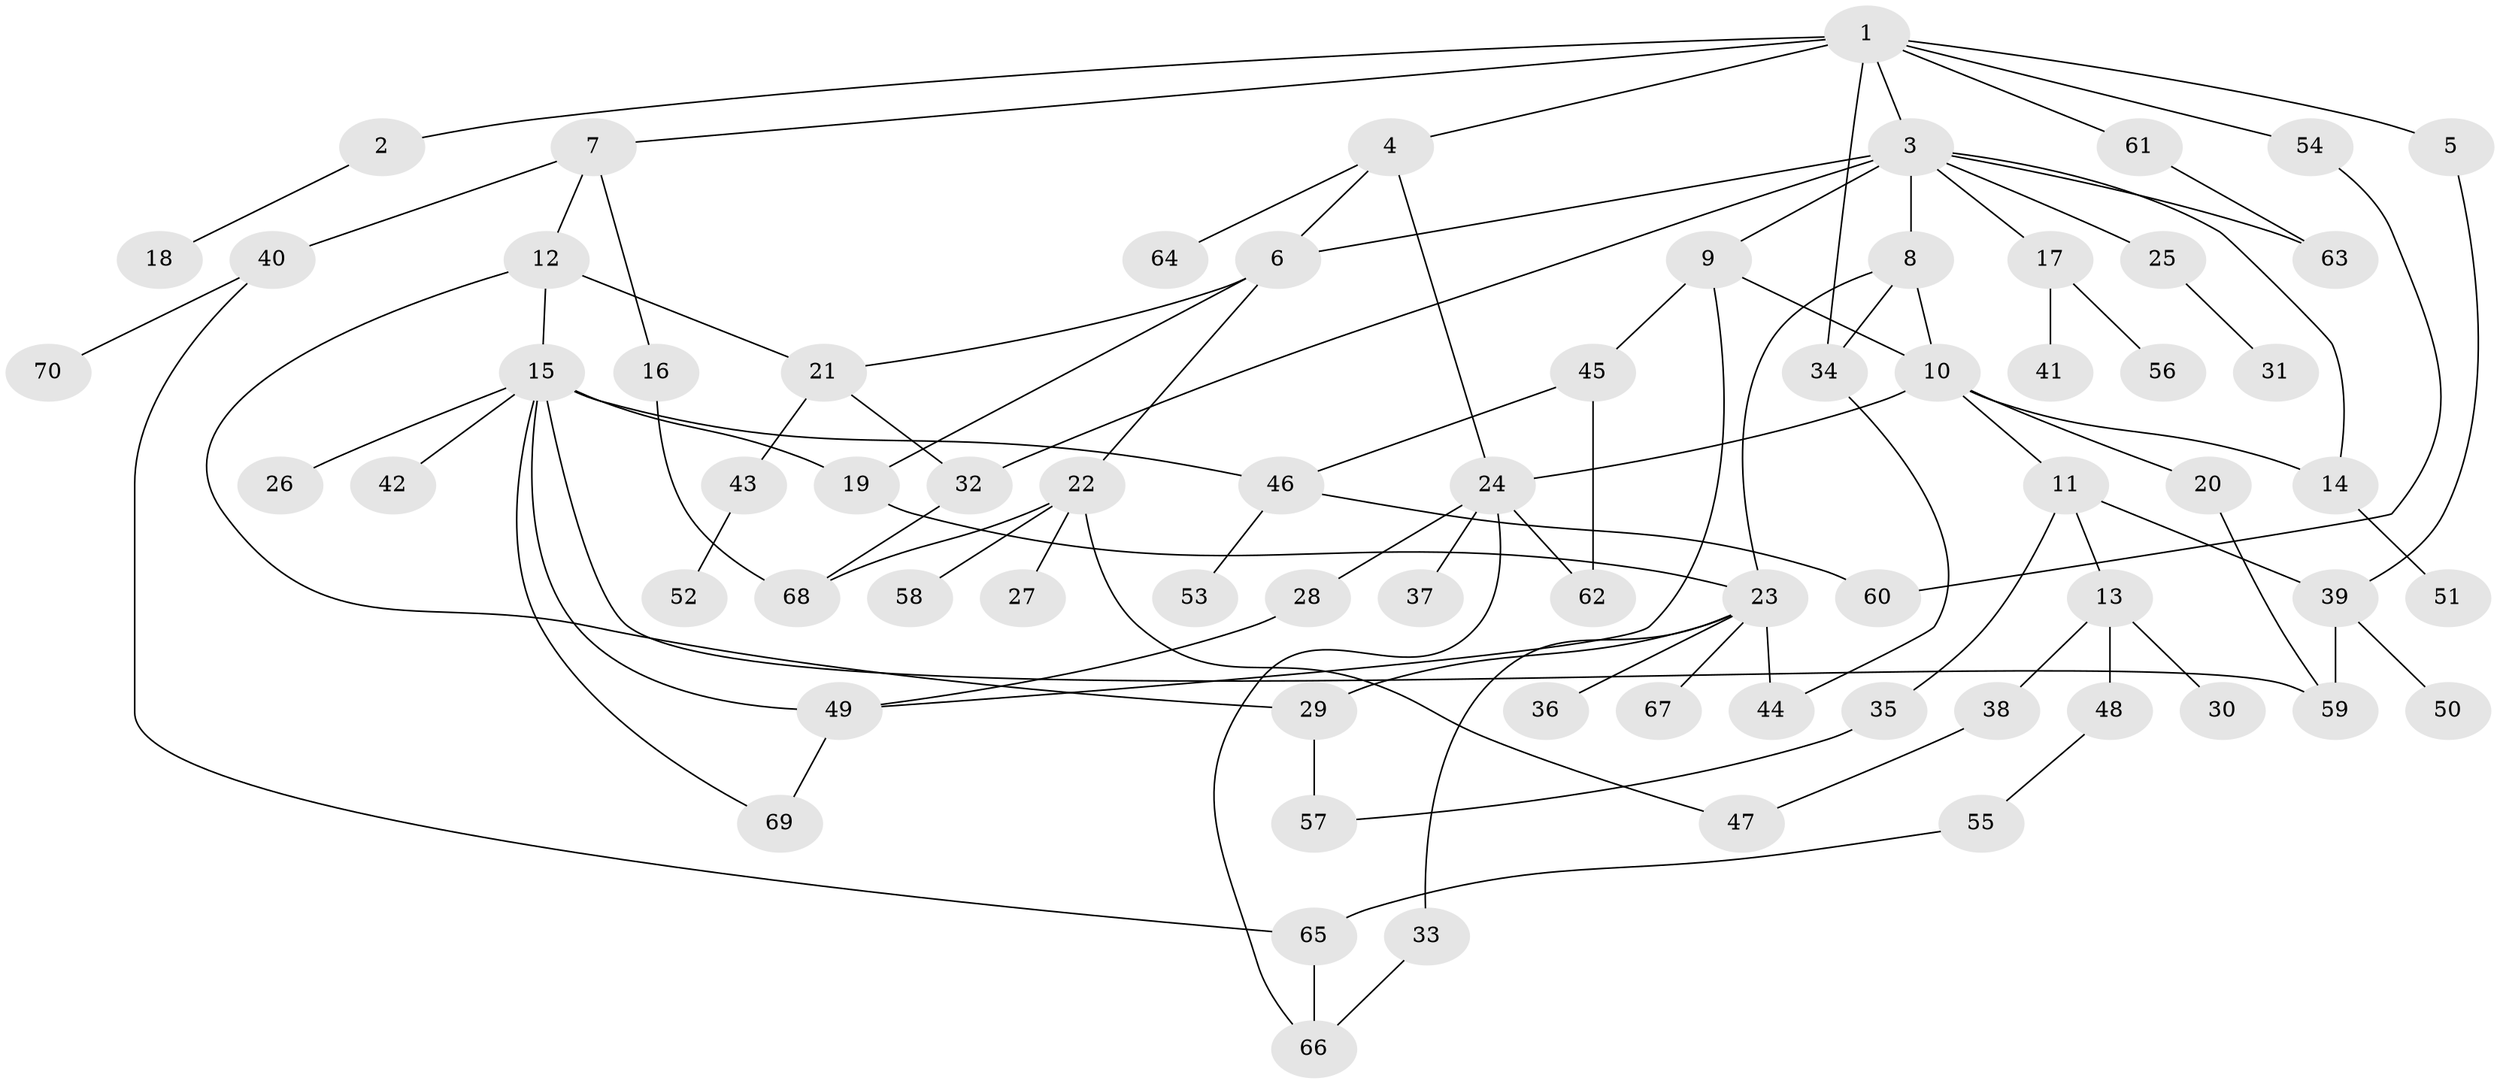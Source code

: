 // Generated by graph-tools (version 1.1) at 2025/34/03/09/25 02:34:23]
// undirected, 70 vertices, 97 edges
graph export_dot {
graph [start="1"]
  node [color=gray90,style=filled];
  1;
  2;
  3;
  4;
  5;
  6;
  7;
  8;
  9;
  10;
  11;
  12;
  13;
  14;
  15;
  16;
  17;
  18;
  19;
  20;
  21;
  22;
  23;
  24;
  25;
  26;
  27;
  28;
  29;
  30;
  31;
  32;
  33;
  34;
  35;
  36;
  37;
  38;
  39;
  40;
  41;
  42;
  43;
  44;
  45;
  46;
  47;
  48;
  49;
  50;
  51;
  52;
  53;
  54;
  55;
  56;
  57;
  58;
  59;
  60;
  61;
  62;
  63;
  64;
  65;
  66;
  67;
  68;
  69;
  70;
  1 -- 2;
  1 -- 3;
  1 -- 4;
  1 -- 5;
  1 -- 7;
  1 -- 34;
  1 -- 54;
  1 -- 61;
  2 -- 18;
  3 -- 8;
  3 -- 9;
  3 -- 14;
  3 -- 17;
  3 -- 25;
  3 -- 63;
  3 -- 6;
  3 -- 32;
  4 -- 6;
  4 -- 64;
  4 -- 24;
  5 -- 39;
  6 -- 22;
  6 -- 21;
  6 -- 19;
  7 -- 12;
  7 -- 16;
  7 -- 40;
  8 -- 23;
  8 -- 34;
  8 -- 10;
  9 -- 10;
  9 -- 45;
  9 -- 49;
  10 -- 11;
  10 -- 20;
  10 -- 24;
  10 -- 14;
  11 -- 13;
  11 -- 35;
  11 -- 39;
  12 -- 15;
  12 -- 21;
  12 -- 29;
  13 -- 30;
  13 -- 38;
  13 -- 48;
  14 -- 51;
  15 -- 19;
  15 -- 26;
  15 -- 42;
  15 -- 69;
  15 -- 49;
  15 -- 46;
  15 -- 59;
  16 -- 68;
  17 -- 41;
  17 -- 56;
  19 -- 23;
  20 -- 59;
  21 -- 32;
  21 -- 43;
  22 -- 27;
  22 -- 47;
  22 -- 58;
  22 -- 68;
  23 -- 33;
  23 -- 36;
  23 -- 44;
  23 -- 67;
  23 -- 29;
  24 -- 28;
  24 -- 37;
  24 -- 66;
  24 -- 62;
  25 -- 31;
  28 -- 49;
  29 -- 57;
  32 -- 68;
  33 -- 66;
  34 -- 44;
  35 -- 57;
  38 -- 47;
  39 -- 50;
  39 -- 59;
  40 -- 70;
  40 -- 65;
  43 -- 52;
  45 -- 46;
  45 -- 62;
  46 -- 53;
  46 -- 60;
  48 -- 55;
  49 -- 69;
  54 -- 60;
  55 -- 65;
  61 -- 63;
  65 -- 66;
}
